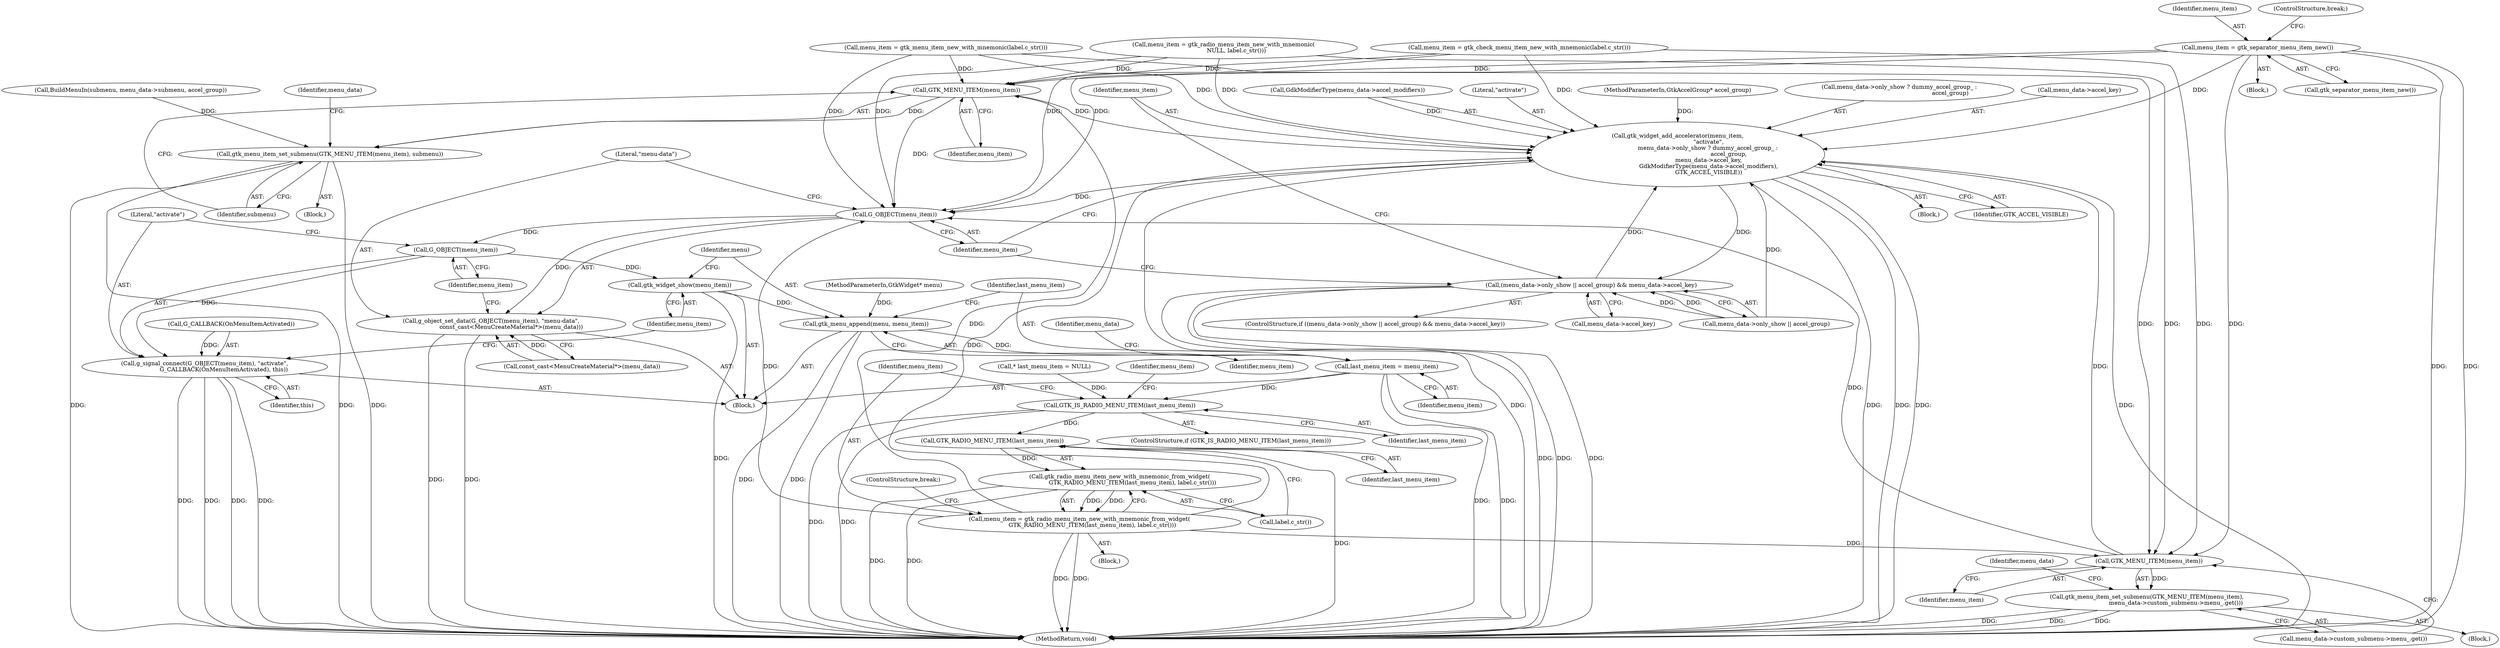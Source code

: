 digraph "0_Chrome_3290c948762c47292fb388de8318859ee22b6688@pointer" {
"1000202" [label="(Call,menu_item = gtk_separator_menu_item_new())"];
"1000229" [label="(Call,GTK_MENU_ITEM(menu_item))"];
"1000228" [label="(Call,gtk_menu_item_set_submenu(GTK_MENU_ITEM(menu_item), submenu))"];
"1000257" [label="(Call,gtk_widget_add_accelerator(menu_item,\n                                  \"activate\",\n                                 menu_data->only_show ? dummy_accel_group_ :\n                                                        accel_group,\n                                  menu_data->accel_key,\n                                  GdkModifierType(menu_data->accel_modifiers),\n                                  GTK_ACCEL_VISIBLE))"];
"1000247" [label="(Call,(menu_data->only_show || accel_group) && menu_data->accel_key)"];
"1000275" [label="(Call,G_OBJECT(menu_item))"];
"1000274" [label="(Call,g_object_set_data(G_OBJECT(menu_item), \"menu-data\",\n                      const_cast<MenuCreateMaterial*>(menu_data)))"];
"1000282" [label="(Call,G_OBJECT(menu_item))"];
"1000281" [label="(Call,g_signal_connect(G_OBJECT(menu_item), \"activate\",\n                     G_CALLBACK(OnMenuItemActivated), this))"];
"1000288" [label="(Call,gtk_widget_show(menu_item))"];
"1000290" [label="(Call,gtk_menu_append(menu, menu_item))"];
"1000293" [label="(Call,last_menu_item = menu_item)"];
"1000178" [label="(Call,GTK_IS_RADIO_MENU_ITEM(last_menu_item))"];
"1000184" [label="(Call,GTK_RADIO_MENU_ITEM(last_menu_item))"];
"1000183" [label="(Call,gtk_radio_menu_item_new_with_mnemonic_from_widget(\n              GTK_RADIO_MENU_ITEM(last_menu_item), label.c_str()))"];
"1000181" [label="(Call,menu_item = gtk_radio_menu_item_new_with_mnemonic_from_widget(\n              GTK_RADIO_MENU_ITEM(last_menu_item), label.c_str()))"];
"1000239" [label="(Call,GTK_MENU_ITEM(menu_item))"];
"1000238" [label="(Call,gtk_menu_item_set_submenu(GTK_MENU_ITEM(menu_item),\n                                menu_data->custom_submenu->menu_.get()))"];
"1000208" [label="(Call,menu_item = gtk_menu_item_new_with_mnemonic(label.c_str()))"];
"1000189" [label="(Call,menu_item = gtk_radio_menu_item_new_with_mnemonic(\n              NULL, label.c_str()))"];
"1000177" [label="(ControlStructure,if (GTK_IS_RADIO_MENU_ITEM(last_menu_item)))"];
"1000278" [label="(Call,const_cast<MenuCreateMaterial*>(menu_data))"];
"1000283" [label="(Identifier,menu_item)"];
"1000230" [label="(Identifier,menu_item)"];
"1000183" [label="(Call,gtk_radio_menu_item_new_with_mnemonic_from_widget(\n              GTK_RADIO_MENU_ITEM(last_menu_item), label.c_str()))"];
"1000222" [label="(Call,BuildMenuIn(submenu, menu_data->submenu, accel_group))"];
"1000257" [label="(Call,gtk_widget_add_accelerator(menu_item,\n                                  \"activate\",\n                                 menu_data->only_show ? dummy_accel_group_ :\n                                                        accel_group,\n                                  menu_data->accel_key,\n                                  GdkModifierType(menu_data->accel_modifiers),\n                                  GTK_ACCEL_VISIBLE))"];
"1000241" [label="(Call,menu_data->custom_submenu->menu_.get())"];
"1000294" [label="(Identifier,last_menu_item)"];
"1000295" [label="(Identifier,menu_item)"];
"1000276" [label="(Identifier,menu_item)"];
"1000291" [label="(Identifier,menu)"];
"1000237" [label="(Block,)"];
"1000244" [label="(Identifier,menu_data)"];
"1000247" [label="(Call,(menu_data->only_show || accel_group) && menu_data->accel_key)"];
"1000190" [label="(Identifier,menu_item)"];
"1000116" [label="(Identifier,menu_data)"];
"1000117" [label="(Block,)"];
"1000288" [label="(Call,gtk_widget_show(menu_item))"];
"1000256" [label="(Block,)"];
"1000217" [label="(Block,)"];
"1000240" [label="(Identifier,menu_item)"];
"1000296" [label="(MethodReturn,void)"];
"1000103" [label="(MethodParameterIn,GtkAccelGroup* accel_group)"];
"1000179" [label="(Identifier,last_menu_item)"];
"1000203" [label="(Identifier,menu_item)"];
"1000250" [label="(Identifier,menu_data)"];
"1000246" [label="(ControlStructure,if ((menu_data->only_show || accel_group) && menu_data->accel_key))"];
"1000239" [label="(Call,GTK_MENU_ITEM(menu_item))"];
"1000260" [label="(Call,menu_data->only_show ? dummy_accel_group_ :\n                                                        accel_group)"];
"1000275" [label="(Call,G_OBJECT(menu_item))"];
"1000273" [label="(Identifier,GTK_ACCEL_VISIBLE)"];
"1000285" [label="(Call,G_CALLBACK(OnMenuItemActivated))"];
"1000293" [label="(Call,last_menu_item = menu_item)"];
"1000231" [label="(Identifier,submenu)"];
"1000281" [label="(Call,g_signal_connect(G_OBJECT(menu_item), \"activate\",\n                     G_CALLBACK(OnMenuItemActivated), this))"];
"1000182" [label="(Identifier,menu_item)"];
"1000238" [label="(Call,gtk_menu_item_set_submenu(GTK_MENU_ITEM(menu_item),\n                                menu_data->custom_submenu->menu_.get()))"];
"1000277" [label="(Literal,\"menu-data\")"];
"1000282" [label="(Call,G_OBJECT(menu_item))"];
"1000205" [label="(ControlStructure,break;)"];
"1000289" [label="(Identifier,menu_item)"];
"1000194" [label="(ControlStructure,break;)"];
"1000274" [label="(Call,g_object_set_data(G_OBJECT(menu_item), \"menu-data\",\n                      const_cast<MenuCreateMaterial*>(menu_data)))"];
"1000180" [label="(Block,)"];
"1000284" [label="(Literal,\"activate\")"];
"1000181" [label="(Call,menu_item = gtk_radio_menu_item_new_with_mnemonic_from_widget(\n              GTK_RADIO_MENU_ITEM(last_menu_item), label.c_str()))"];
"1000228" [label="(Call,gtk_menu_item_set_submenu(GTK_MENU_ITEM(menu_item), submenu))"];
"1000258" [label="(Identifier,menu_item)"];
"1000266" [label="(Call,menu_data->accel_key)"];
"1000269" [label="(Call,GdkModifierType(menu_data->accel_modifiers))"];
"1000101" [label="(MethodParameterIn,GtkWidget* menu)"];
"1000175" [label="(Block,)"];
"1000196" [label="(Call,menu_item = gtk_check_menu_item_new_with_mnemonic(label.c_str()))"];
"1000287" [label="(Identifier,this)"];
"1000202" [label="(Call,menu_item = gtk_separator_menu_item_new())"];
"1000253" [label="(Call,menu_data->accel_key)"];
"1000178" [label="(Call,GTK_IS_RADIO_MENU_ITEM(last_menu_item))"];
"1000106" [label="(Call,* last_menu_item = NULL)"];
"1000185" [label="(Identifier,last_menu_item)"];
"1000290" [label="(Call,gtk_menu_append(menu, menu_item))"];
"1000259" [label="(Literal,\"activate\")"];
"1000248" [label="(Call,menu_data->only_show || accel_group)"];
"1000184" [label="(Call,GTK_RADIO_MENU_ITEM(last_menu_item))"];
"1000204" [label="(Call,gtk_separator_menu_item_new())"];
"1000186" [label="(Call,label.c_str())"];
"1000292" [label="(Identifier,menu_item)"];
"1000229" [label="(Call,GTK_MENU_ITEM(menu_item))"];
"1000202" -> "1000175"  [label="AST: "];
"1000202" -> "1000204"  [label="CFG: "];
"1000203" -> "1000202"  [label="AST: "];
"1000204" -> "1000202"  [label="AST: "];
"1000205" -> "1000202"  [label="CFG: "];
"1000202" -> "1000296"  [label="DDG: "];
"1000202" -> "1000296"  [label="DDG: "];
"1000202" -> "1000229"  [label="DDG: "];
"1000202" -> "1000239"  [label="DDG: "];
"1000202" -> "1000257"  [label="DDG: "];
"1000202" -> "1000275"  [label="DDG: "];
"1000229" -> "1000228"  [label="AST: "];
"1000229" -> "1000230"  [label="CFG: "];
"1000230" -> "1000229"  [label="AST: "];
"1000231" -> "1000229"  [label="CFG: "];
"1000229" -> "1000228"  [label="DDG: "];
"1000181" -> "1000229"  [label="DDG: "];
"1000208" -> "1000229"  [label="DDG: "];
"1000189" -> "1000229"  [label="DDG: "];
"1000196" -> "1000229"  [label="DDG: "];
"1000229" -> "1000257"  [label="DDG: "];
"1000229" -> "1000275"  [label="DDG: "];
"1000228" -> "1000217"  [label="AST: "];
"1000228" -> "1000231"  [label="CFG: "];
"1000231" -> "1000228"  [label="AST: "];
"1000250" -> "1000228"  [label="CFG: "];
"1000228" -> "1000296"  [label="DDG: "];
"1000228" -> "1000296"  [label="DDG: "];
"1000228" -> "1000296"  [label="DDG: "];
"1000222" -> "1000228"  [label="DDG: "];
"1000257" -> "1000256"  [label="AST: "];
"1000257" -> "1000273"  [label="CFG: "];
"1000258" -> "1000257"  [label="AST: "];
"1000259" -> "1000257"  [label="AST: "];
"1000260" -> "1000257"  [label="AST: "];
"1000266" -> "1000257"  [label="AST: "];
"1000269" -> "1000257"  [label="AST: "];
"1000273" -> "1000257"  [label="AST: "];
"1000276" -> "1000257"  [label="CFG: "];
"1000257" -> "1000296"  [label="DDG: "];
"1000257" -> "1000296"  [label="DDG: "];
"1000257" -> "1000296"  [label="DDG: "];
"1000257" -> "1000296"  [label="DDG: "];
"1000257" -> "1000296"  [label="DDG: "];
"1000257" -> "1000247"  [label="DDG: "];
"1000181" -> "1000257"  [label="DDG: "];
"1000208" -> "1000257"  [label="DDG: "];
"1000189" -> "1000257"  [label="DDG: "];
"1000239" -> "1000257"  [label="DDG: "];
"1000196" -> "1000257"  [label="DDG: "];
"1000248" -> "1000257"  [label="DDG: "];
"1000103" -> "1000257"  [label="DDG: "];
"1000247" -> "1000257"  [label="DDG: "];
"1000269" -> "1000257"  [label="DDG: "];
"1000257" -> "1000275"  [label="DDG: "];
"1000247" -> "1000246"  [label="AST: "];
"1000247" -> "1000248"  [label="CFG: "];
"1000247" -> "1000253"  [label="CFG: "];
"1000248" -> "1000247"  [label="AST: "];
"1000253" -> "1000247"  [label="AST: "];
"1000258" -> "1000247"  [label="CFG: "];
"1000276" -> "1000247"  [label="CFG: "];
"1000247" -> "1000296"  [label="DDG: "];
"1000247" -> "1000296"  [label="DDG: "];
"1000247" -> "1000296"  [label="DDG: "];
"1000248" -> "1000247"  [label="DDG: "];
"1000248" -> "1000247"  [label="DDG: "];
"1000275" -> "1000274"  [label="AST: "];
"1000275" -> "1000276"  [label="CFG: "];
"1000276" -> "1000275"  [label="AST: "];
"1000277" -> "1000275"  [label="CFG: "];
"1000275" -> "1000274"  [label="DDG: "];
"1000181" -> "1000275"  [label="DDG: "];
"1000208" -> "1000275"  [label="DDG: "];
"1000189" -> "1000275"  [label="DDG: "];
"1000239" -> "1000275"  [label="DDG: "];
"1000196" -> "1000275"  [label="DDG: "];
"1000275" -> "1000282"  [label="DDG: "];
"1000274" -> "1000117"  [label="AST: "];
"1000274" -> "1000278"  [label="CFG: "];
"1000277" -> "1000274"  [label="AST: "];
"1000278" -> "1000274"  [label="AST: "];
"1000283" -> "1000274"  [label="CFG: "];
"1000274" -> "1000296"  [label="DDG: "];
"1000274" -> "1000296"  [label="DDG: "];
"1000278" -> "1000274"  [label="DDG: "];
"1000282" -> "1000281"  [label="AST: "];
"1000282" -> "1000283"  [label="CFG: "];
"1000283" -> "1000282"  [label="AST: "];
"1000284" -> "1000282"  [label="CFG: "];
"1000282" -> "1000281"  [label="DDG: "];
"1000282" -> "1000288"  [label="DDG: "];
"1000281" -> "1000117"  [label="AST: "];
"1000281" -> "1000287"  [label="CFG: "];
"1000284" -> "1000281"  [label="AST: "];
"1000285" -> "1000281"  [label="AST: "];
"1000287" -> "1000281"  [label="AST: "];
"1000289" -> "1000281"  [label="CFG: "];
"1000281" -> "1000296"  [label="DDG: "];
"1000281" -> "1000296"  [label="DDG: "];
"1000281" -> "1000296"  [label="DDG: "];
"1000281" -> "1000296"  [label="DDG: "];
"1000285" -> "1000281"  [label="DDG: "];
"1000288" -> "1000117"  [label="AST: "];
"1000288" -> "1000289"  [label="CFG: "];
"1000289" -> "1000288"  [label="AST: "];
"1000291" -> "1000288"  [label="CFG: "];
"1000288" -> "1000296"  [label="DDG: "];
"1000288" -> "1000290"  [label="DDG: "];
"1000290" -> "1000117"  [label="AST: "];
"1000290" -> "1000292"  [label="CFG: "];
"1000291" -> "1000290"  [label="AST: "];
"1000292" -> "1000290"  [label="AST: "];
"1000294" -> "1000290"  [label="CFG: "];
"1000290" -> "1000296"  [label="DDG: "];
"1000290" -> "1000296"  [label="DDG: "];
"1000101" -> "1000290"  [label="DDG: "];
"1000290" -> "1000293"  [label="DDG: "];
"1000293" -> "1000117"  [label="AST: "];
"1000293" -> "1000295"  [label="CFG: "];
"1000294" -> "1000293"  [label="AST: "];
"1000295" -> "1000293"  [label="AST: "];
"1000116" -> "1000293"  [label="CFG: "];
"1000293" -> "1000296"  [label="DDG: "];
"1000293" -> "1000296"  [label="DDG: "];
"1000293" -> "1000178"  [label="DDG: "];
"1000178" -> "1000177"  [label="AST: "];
"1000178" -> "1000179"  [label="CFG: "];
"1000179" -> "1000178"  [label="AST: "];
"1000182" -> "1000178"  [label="CFG: "];
"1000190" -> "1000178"  [label="CFG: "];
"1000178" -> "1000296"  [label="DDG: "];
"1000178" -> "1000296"  [label="DDG: "];
"1000106" -> "1000178"  [label="DDG: "];
"1000178" -> "1000184"  [label="DDG: "];
"1000184" -> "1000183"  [label="AST: "];
"1000184" -> "1000185"  [label="CFG: "];
"1000185" -> "1000184"  [label="AST: "];
"1000186" -> "1000184"  [label="CFG: "];
"1000184" -> "1000296"  [label="DDG: "];
"1000184" -> "1000183"  [label="DDG: "];
"1000183" -> "1000181"  [label="AST: "];
"1000183" -> "1000186"  [label="CFG: "];
"1000186" -> "1000183"  [label="AST: "];
"1000181" -> "1000183"  [label="CFG: "];
"1000183" -> "1000296"  [label="DDG: "];
"1000183" -> "1000296"  [label="DDG: "];
"1000183" -> "1000181"  [label="DDG: "];
"1000183" -> "1000181"  [label="DDG: "];
"1000181" -> "1000180"  [label="AST: "];
"1000182" -> "1000181"  [label="AST: "];
"1000194" -> "1000181"  [label="CFG: "];
"1000181" -> "1000296"  [label="DDG: "];
"1000181" -> "1000296"  [label="DDG: "];
"1000181" -> "1000239"  [label="DDG: "];
"1000239" -> "1000238"  [label="AST: "];
"1000239" -> "1000240"  [label="CFG: "];
"1000240" -> "1000239"  [label="AST: "];
"1000241" -> "1000239"  [label="CFG: "];
"1000239" -> "1000238"  [label="DDG: "];
"1000208" -> "1000239"  [label="DDG: "];
"1000189" -> "1000239"  [label="DDG: "];
"1000196" -> "1000239"  [label="DDG: "];
"1000238" -> "1000237"  [label="AST: "];
"1000238" -> "1000241"  [label="CFG: "];
"1000241" -> "1000238"  [label="AST: "];
"1000244" -> "1000238"  [label="CFG: "];
"1000238" -> "1000296"  [label="DDG: "];
"1000238" -> "1000296"  [label="DDG: "];
"1000238" -> "1000296"  [label="DDG: "];
}
